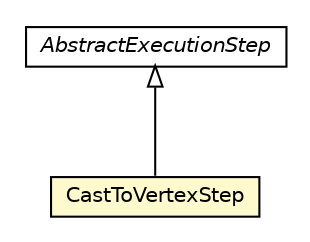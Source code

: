 #!/usr/local/bin/dot
#
# Class diagram 
# Generated by UMLGraph version R5_6-24-gf6e263 (http://www.umlgraph.org/)
#

digraph G {
	edge [fontname="Helvetica",fontsize=10,labelfontname="Helvetica",labelfontsize=10];
	node [fontname="Helvetica",fontsize=10,shape=plaintext];
	nodesep=0.25;
	ranksep=0.5;
	// com.orientechnologies.orient.core.sql.executor.AbstractExecutionStep
	c831957 [label=<<table title="com.orientechnologies.orient.core.sql.executor.AbstractExecutionStep" border="0" cellborder="1" cellspacing="0" cellpadding="2" port="p" href="./AbstractExecutionStep.html">
		<tr><td><table border="0" cellspacing="0" cellpadding="1">
<tr><td align="center" balign="center"><font face="Helvetica-Oblique"> AbstractExecutionStep </font></td></tr>
		</table></td></tr>
		</table>>, URL="./AbstractExecutionStep.html", fontname="Helvetica", fontcolor="black", fontsize=10.0];
	// com.orientechnologies.orient.core.sql.executor.CastToVertexStep
	c831998 [label=<<table title="com.orientechnologies.orient.core.sql.executor.CastToVertexStep" border="0" cellborder="1" cellspacing="0" cellpadding="2" port="p" bgcolor="lemonChiffon" href="./CastToVertexStep.html">
		<tr><td><table border="0" cellspacing="0" cellpadding="1">
<tr><td align="center" balign="center"> CastToVertexStep </td></tr>
		</table></td></tr>
		</table>>, URL="./CastToVertexStep.html", fontname="Helvetica", fontcolor="black", fontsize=10.0];
	//com.orientechnologies.orient.core.sql.executor.CastToVertexStep extends com.orientechnologies.orient.core.sql.executor.AbstractExecutionStep
	c831957:p -> c831998:p [dir=back,arrowtail=empty];
}

